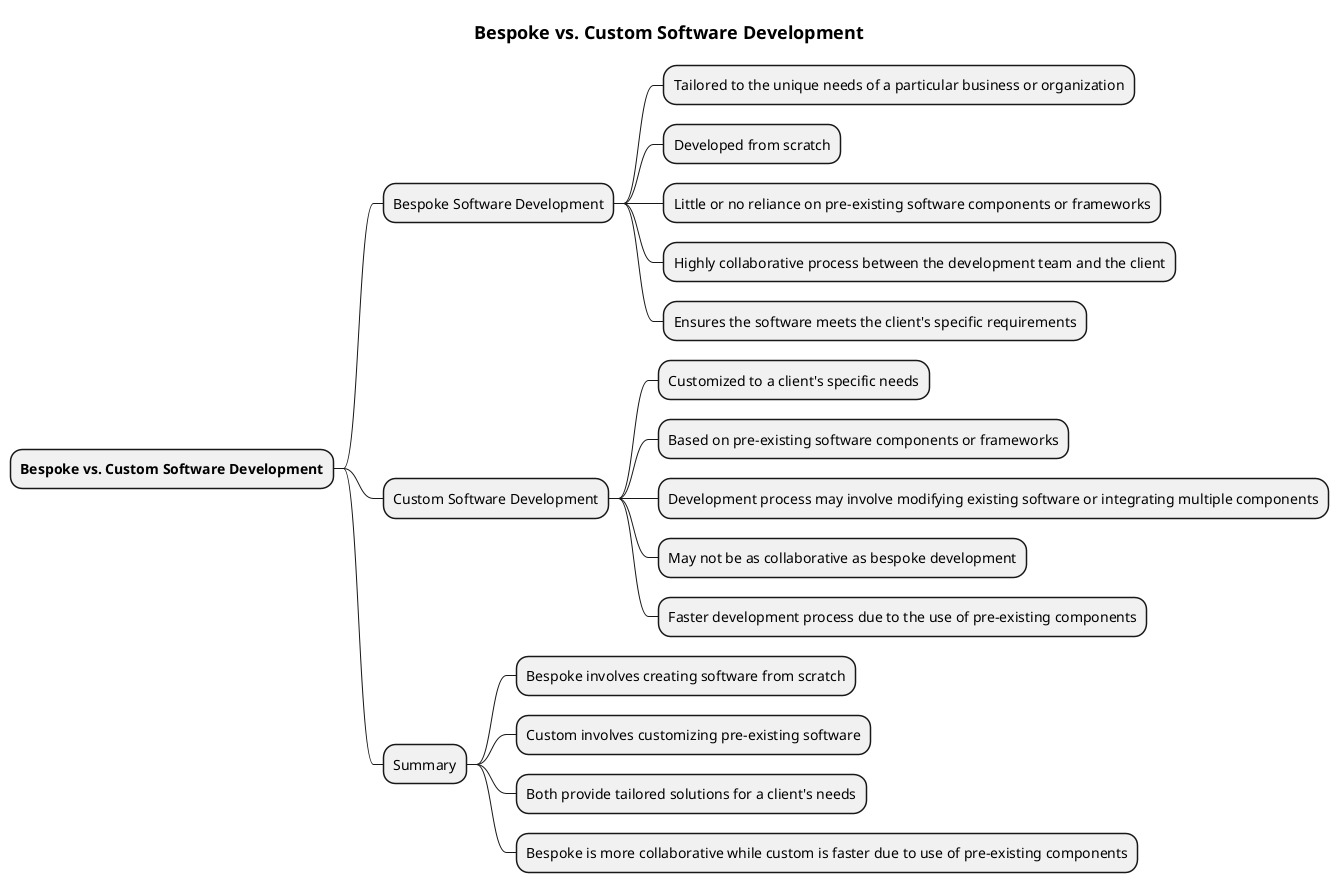 @startmindmap
title = Bespoke vs. Custom Software Development

* **Bespoke vs. Custom Software Development**

** Bespoke Software Development
*** Tailored to the unique needs of a particular business or organization
*** Developed from scratch
*** Little or no reliance on pre-existing software components or frameworks
*** Highly collaborative process between the development team and the client
*** Ensures the software meets the client's specific requirements

** Custom Software Development
*** Customized to a client's specific needs
*** Based on pre-existing software components or frameworks
*** Development process may involve modifying existing software or integrating multiple components
*** May not be as collaborative as bespoke development
*** Faster development process due to the use of pre-existing components

** Summary
*** Bespoke involves creating software from scratch
*** Custom involves customizing pre-existing software
*** Both provide tailored solutions for a client's needs
*** Bespoke is more collaborative while custom is faster due to use of pre-existing components
@endmindmap